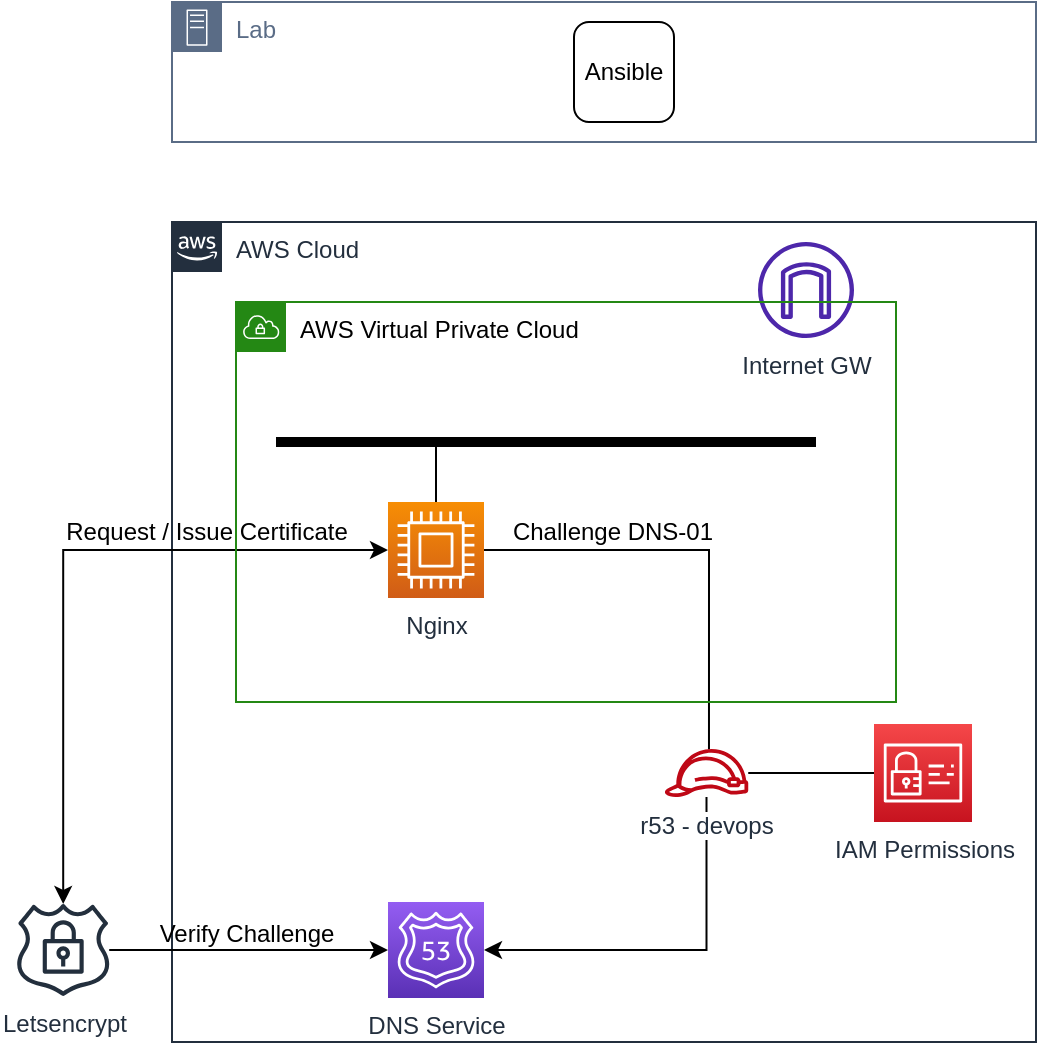 <mxfile version="26.1.1" pages="3">
  <diagram name="Page-1" id="67ASelDbU-JqlVoD8rDe">
    <mxGraphModel dx="227" dy="0" grid="1" gridSize="10" guides="1" tooltips="1" connect="1" arrows="1" fold="1" page="1" pageScale="1" pageWidth="827" pageHeight="1169" math="0" shadow="0">
      <root>
        <mxCell id="0" />
        <mxCell id="1" parent="0" />
        <mxCell id="lZ0pv3dm7adVu-ms15id-41" style="edgeStyle=orthogonalEdgeStyle;rounded=0;orthogonalLoop=1;jettySize=auto;html=1;entryX=1;entryY=0.5;entryDx=0;entryDy=0;entryPerimeter=0;" parent="1" source="lZ0pv3dm7adVu-ms15id-10" target="lZ0pv3dm7adVu-ms15id-12" edge="1">
          <mxGeometry relative="1" as="geometry">
            <mxPoint x="354" y="584" as="sourcePoint" />
            <mxPoint x="403" y="676" as="targetPoint" />
            <Array as="points">
              <mxPoint x="455" y="774" />
            </Array>
          </mxGeometry>
        </mxCell>
        <mxCell id="lZ0pv3dm7adVu-ms15id-6" value="" style="endArrow=none;html=1;rounded=0;strokeWidth=5;" parent="1" edge="1">
          <mxGeometry width="50" height="50" relative="1" as="geometry">
            <mxPoint x="240" y="520" as="sourcePoint" />
            <mxPoint x="510" y="520" as="targetPoint" />
          </mxGeometry>
        </mxCell>
        <mxCell id="lZ0pv3dm7adVu-ms15id-40" style="edgeStyle=orthogonalEdgeStyle;rounded=0;orthogonalLoop=1;jettySize=auto;html=1;exitX=1;exitY=0.5;exitDx=0;exitDy=0;exitPerimeter=0;entryX=0.529;entryY=0.01;entryDx=0;entryDy=0;entryPerimeter=0;endArrow=none;endFill=0;" parent="1" source="lZ0pv3dm7adVu-ms15id-1" target="lZ0pv3dm7adVu-ms15id-10" edge="1">
          <mxGeometry relative="1" as="geometry">
            <Array as="points">
              <mxPoint x="456" y="574" />
            </Array>
          </mxGeometry>
        </mxCell>
        <mxCell id="lZ0pv3dm7adVu-ms15id-1" value="&lt;span style=&quot;background-color: rgb(255, 255, 255);&quot;&gt;Nginx&lt;/span&gt;" style="sketch=0;points=[[0,0,0],[0.25,0,0],[0.5,0,0],[0.75,0,0],[1,0,0],[0,1,0],[0.25,1,0],[0.5,1,0],[0.75,1,0],[1,1,0],[0,0.25,0],[0,0.5,0],[0,0.75,0],[1,0.25,0],[1,0.5,0],[1,0.75,0]];outlineConnect=0;fontColor=#232F3E;gradientColor=#F78E04;gradientDirection=north;fillColor=#D05C17;strokeColor=#ffffff;dashed=0;verticalLabelPosition=bottom;verticalAlign=top;align=center;html=1;fontSize=12;fontStyle=0;aspect=fixed;shape=mxgraph.aws4.resourceIcon;resIcon=mxgraph.aws4.compute;" parent="1" vertex="1">
          <mxGeometry x="296" y="550" width="48" height="48" as="geometry" />
        </mxCell>
        <mxCell id="lZ0pv3dm7adVu-ms15id-7" value="" style="endArrow=none;html=1;rounded=0;entryX=0.5;entryY=0;entryDx=0;entryDy=0;entryPerimeter=0;" parent="1" target="lZ0pv3dm7adVu-ms15id-1" edge="1">
          <mxGeometry width="50" height="50" relative="1" as="geometry">
            <mxPoint x="320" y="520" as="sourcePoint" />
            <mxPoint x="300" y="400" as="targetPoint" />
          </mxGeometry>
        </mxCell>
        <mxCell id="lZ0pv3dm7adVu-ms15id-12" value="DNS Service" style="sketch=0;points=[[0,0,0],[0.25,0,0],[0.5,0,0],[0.75,0,0],[1,0,0],[0,1,0],[0.25,1,0],[0.5,1,0],[0.75,1,0],[1,1,0],[0,0.25,0],[0,0.5,0],[0,0.75,0],[1,0.25,0],[1,0.5,0],[1,0.75,0]];outlineConnect=0;fontColor=#232F3E;gradientColor=#945DF2;gradientDirection=north;fillColor=#5A30B5;strokeColor=#ffffff;dashed=0;verticalLabelPosition=bottom;verticalAlign=top;align=center;html=1;fontSize=12;fontStyle=0;aspect=fixed;shape=mxgraph.aws4.resourceIcon;resIcon=mxgraph.aws4.route_53;" parent="1" vertex="1">
          <mxGeometry x="296" y="750" width="48" height="48" as="geometry" />
        </mxCell>
        <mxCell id="lZ0pv3dm7adVu-ms15id-18" value="AWS Cloud" style="points=[[0,0],[0.25,0],[0.5,0],[0.75,0],[1,0],[1,0.25],[1,0.5],[1,0.75],[1,1],[0.75,1],[0.5,1],[0.25,1],[0,1],[0,0.75],[0,0.5],[0,0.25]];outlineConnect=0;gradientColor=none;html=1;whiteSpace=wrap;fontSize=12;fontStyle=0;container=1;pointerEvents=0;collapsible=0;recursiveResize=0;shape=mxgraph.aws4.group;grIcon=mxgraph.aws4.group_aws_cloud_alt;strokeColor=#232F3E;fillColor=none;verticalAlign=top;align=left;spacingLeft=30;fontColor=#232F3E;dashed=0;" parent="1" vertex="1">
          <mxGeometry x="188" y="410" width="432" height="410" as="geometry" />
        </mxCell>
        <mxCell id="lZ0pv3dm7adVu-ms15id-11" value="IAM Permissions" style="sketch=0;points=[[0,0,0],[0.25,0,0],[0.5,0,0],[0.75,0,0],[1,0,0],[0,1,0],[0.25,1,0],[0.5,1,0],[0.75,1,0],[1,1,0],[0,0.25,0],[0,0.5,0],[0,0.75,0],[1,0.25,0],[1,0.5,0],[1,0.75,0]];outlineConnect=0;fontColor=#232F3E;gradientColor=#F54749;gradientDirection=north;fillColor=#C7131F;strokeColor=#ffffff;dashed=0;verticalLabelPosition=bottom;verticalAlign=top;align=center;html=1;fontSize=12;fontStyle=0;aspect=fixed;shape=mxgraph.aws4.resourceIcon;resIcon=mxgraph.aws4.identity_and_access_management;" parent="lZ0pv3dm7adVu-ms15id-18" vertex="1">
          <mxGeometry x="351" y="251" width="49" height="49" as="geometry" />
        </mxCell>
        <mxCell id="lZ0pv3dm7adVu-ms15id-10" value="&lt;span style=&quot;background-color: rgb(255, 255, 255);&quot;&gt;r53 - devops&lt;/span&gt;" style="sketch=0;outlineConnect=0;fontColor=#232F3E;gradientColor=none;fillColor=#BF0816;strokeColor=none;dashed=0;verticalLabelPosition=bottom;verticalAlign=top;align=center;html=1;fontSize=12;fontStyle=0;aspect=fixed;pointerEvents=1;shape=mxgraph.aws4.role;" parent="lZ0pv3dm7adVu-ms15id-18" vertex="1">
          <mxGeometry x="246" y="263.5" width="42.55" height="24" as="geometry" />
        </mxCell>
        <mxCell id="lZ0pv3dm7adVu-ms15id-32" style="edgeStyle=orthogonalEdgeStyle;rounded=0;orthogonalLoop=1;jettySize=auto;html=1;exitX=0;exitY=0.5;exitDx=0;exitDy=0;exitPerimeter=0;endArrow=none;endFill=0;" parent="lZ0pv3dm7adVu-ms15id-18" source="lZ0pv3dm7adVu-ms15id-11" target="lZ0pv3dm7adVu-ms15id-10" edge="1">
          <mxGeometry relative="1" as="geometry" />
        </mxCell>
        <mxCell id="lZ0pv3dm7adVu-ms15id-24" value="Letsencrypt" style="sketch=0;outlineConnect=0;fontColor=#232F3E;gradientColor=none;fillColor=#232F3D;strokeColor=none;dashed=0;verticalLabelPosition=bottom;verticalAlign=top;align=center;html=1;fontSize=12;fontStyle=0;aspect=fixed;pointerEvents=1;shape=mxgraph.aws4.ssl_padlock;" parent="1" vertex="1">
          <mxGeometry x="110" y="751" width="47.21" height="46" as="geometry" />
        </mxCell>
        <mxCell id="lZ0pv3dm7adVu-ms15id-2" value="Internet GW" style="sketch=0;outlineConnect=0;fontColor=#232F3E;gradientColor=none;fillColor=#4D27AA;strokeColor=default;dashed=0;verticalLabelPosition=bottom;verticalAlign=top;align=center;html=1;fontSize=12;fontStyle=0;aspect=fixed;pointerEvents=1;shape=mxgraph.aws4.internet_gateway;" parent="1" vertex="1">
          <mxGeometry x="481" y="420" width="48" height="48" as="geometry" />
        </mxCell>
        <mxCell id="lZ0pv3dm7adVu-ms15id-26" value="Lab" style="points=[[0,0],[0.25,0],[0.5,0],[0.75,0],[1,0],[1,0.25],[1,0.5],[1,0.75],[1,1],[0.75,1],[0.5,1],[0.25,1],[0,1],[0,0.75],[0,0.5],[0,0.25]];outlineConnect=0;gradientColor=none;html=1;whiteSpace=wrap;fontSize=12;fontStyle=0;container=1;pointerEvents=0;collapsible=0;recursiveResize=0;shape=mxgraph.aws4.group;grIcon=mxgraph.aws4.group_on_premise;strokeColor=#5A6C86;fillColor=none;verticalAlign=top;align=left;spacingLeft=30;fontColor=#5A6C86;dashed=0;" parent="1" vertex="1">
          <mxGeometry x="188" y="300" width="432" height="70" as="geometry" />
        </mxCell>
        <mxCell id="lZ0pv3dm7adVu-ms15id-27" value="Ansible" style="rounded=1;whiteSpace=wrap;html=1;" parent="lZ0pv3dm7adVu-ms15id-26" vertex="1">
          <mxGeometry x="201" y="10" width="50" height="50" as="geometry" />
        </mxCell>
        <mxCell id="lZ0pv3dm7adVu-ms15id-34" style="edgeStyle=orthogonalEdgeStyle;rounded=0;orthogonalLoop=1;jettySize=auto;html=1;exitX=0;exitY=0.5;exitDx=0;exitDy=0;exitPerimeter=0;endArrow=classic;endFill=1;startArrow=classic;startFill=1;" parent="1" source="lZ0pv3dm7adVu-ms15id-1" target="lZ0pv3dm7adVu-ms15id-24" edge="1">
          <mxGeometry relative="1" as="geometry">
            <mxPoint x="330" y="608" as="sourcePoint" />
            <mxPoint x="330" y="760" as="targetPoint" />
          </mxGeometry>
        </mxCell>
        <mxCell id="lZ0pv3dm7adVu-ms15id-36" style="edgeStyle=orthogonalEdgeStyle;rounded=0;orthogonalLoop=1;jettySize=auto;html=1;exitX=0;exitY=0.5;exitDx=0;exitDy=0;exitPerimeter=0;endArrow=none;endFill=0;startArrow=classic;startFill=1;" parent="1" source="lZ0pv3dm7adVu-ms15id-12" target="lZ0pv3dm7adVu-ms15id-24" edge="1">
          <mxGeometry relative="1" as="geometry">
            <mxPoint x="461" y="759" as="sourcePoint" />
            <mxPoint x="461" y="654" as="targetPoint" />
          </mxGeometry>
        </mxCell>
        <mxCell id="lZ0pv3dm7adVu-ms15id-37" value="Request / Issue Certificate" style="text;html=1;align=center;verticalAlign=middle;resizable=0;points=[];autosize=1;strokeColor=none;fillColor=none;" parent="1" vertex="1">
          <mxGeometry x="125" y="550" width="160" height="30" as="geometry" />
        </mxCell>
        <mxCell id="lZ0pv3dm7adVu-ms15id-39" value="Verify Challenge" style="text;html=1;align=center;verticalAlign=middle;resizable=0;points=[];autosize=1;strokeColor=none;fillColor=none;" parent="1" vertex="1">
          <mxGeometry x="170" y="751" width="110" height="30" as="geometry" />
        </mxCell>
        <mxCell id="lZ0pv3dm7adVu-ms15id-3" value="&lt;font color=&quot;#000000&quot;&gt;AWS Virtual Private Cloud&lt;/font&gt;" style="points=[[0,0],[0.25,0],[0.5,0],[0.75,0],[1,0],[1,0.25],[1,0.5],[1,0.75],[1,1],[0.75,1],[0.5,1],[0.25,1],[0,1],[0,0.75],[0,0.5],[0,0.25]];outlineConnect=0;gradientColor=none;html=1;whiteSpace=wrap;fontSize=12;fontStyle=0;container=1;pointerEvents=0;collapsible=0;recursiveResize=0;shape=mxgraph.aws4.group;grIcon=mxgraph.aws4.group_vpc;strokeColor=#248814;fillColor=none;verticalAlign=top;align=left;spacingLeft=30;fontColor=#AAB7B8;dashed=0;" parent="1" vertex="1">
          <mxGeometry x="220" y="450" width="330" height="200" as="geometry" />
        </mxCell>
        <mxCell id="lZ0pv3dm7adVu-ms15id-17" value="Challenge DNS-01" style="text;html=1;align=center;verticalAlign=middle;resizable=0;points=[];autosize=1;strokeColor=none;fillColor=none;" parent="lZ0pv3dm7adVu-ms15id-3" vertex="1">
          <mxGeometry x="128" y="100" width="120" height="30" as="geometry" />
        </mxCell>
      </root>
    </mxGraphModel>
  </diagram>
  <diagram id="D_0UMnjxrWeCdcP4YXsn" name="Page-2">
    <mxGraphModel dx="1242" dy="821" grid="1" gridSize="10" guides="1" tooltips="1" connect="1" arrows="1" fold="1" page="1" pageScale="1" pageWidth="827" pageHeight="1169" math="0" shadow="0">
      <root>
        <mxCell id="0" />
        <mxCell id="1" parent="0" />
        <mxCell id="Xdlk1J8CxgUtdhjCWf6p-2" value="" style="endArrow=none;html=1;rounded=0;strokeWidth=5;" parent="1" edge="1">
          <mxGeometry width="50" height="50" relative="1" as="geometry">
            <mxPoint x="240" y="520" as="sourcePoint" />
            <mxPoint x="510" y="520" as="targetPoint" />
          </mxGeometry>
        </mxCell>
        <mxCell id="Xdlk1J8CxgUtdhjCWf6p-7" value="AWS Cloud" style="points=[[0,0],[0.25,0],[0.5,0],[0.75,0],[1,0],[1,0.25],[1,0.5],[1,0.75],[1,1],[0.75,1],[0.5,1],[0.25,1],[0,1],[0,0.75],[0,0.5],[0,0.25]];outlineConnect=0;gradientColor=none;html=1;whiteSpace=wrap;fontSize=12;fontStyle=0;container=1;pointerEvents=0;collapsible=0;recursiveResize=0;shape=mxgraph.aws4.group;grIcon=mxgraph.aws4.group_aws_cloud_alt;strokeColor=#232F3E;fillColor=none;verticalAlign=top;align=left;spacingLeft=30;fontColor=#232F3E;dashed=0;" parent="1" vertex="1">
          <mxGeometry x="188" y="410" width="392" height="270" as="geometry" />
        </mxCell>
        <mxCell id="Xdlk1J8CxgUtdhjCWf6p-12" value="Internet GW" style="sketch=0;outlineConnect=0;fontColor=#232F3E;gradientColor=none;fillColor=#4D27AA;strokeColor=default;dashed=0;verticalLabelPosition=bottom;verticalAlign=top;align=center;html=1;fontSize=12;fontStyle=0;aspect=fixed;pointerEvents=1;shape=mxgraph.aws4.internet_gateway;" parent="1" vertex="1">
          <mxGeometry x="481" y="420" width="48" height="48" as="geometry" />
        </mxCell>
        <mxCell id="Xdlk1J8CxgUtdhjCWf6p-13" value="Lab" style="points=[[0,0],[0.25,0],[0.5,0],[0.75,0],[1,0],[1,0.25],[1,0.5],[1,0.75],[1,1],[0.75,1],[0.5,1],[0.25,1],[0,1],[0,0.75],[0,0.5],[0,0.25]];outlineConnect=0;gradientColor=none;html=1;whiteSpace=wrap;fontSize=12;fontStyle=0;container=1;pointerEvents=0;collapsible=0;recursiveResize=0;shape=mxgraph.aws4.group;grIcon=mxgraph.aws4.group_on_premise;strokeColor=#5A6C86;fillColor=none;verticalAlign=top;align=left;spacingLeft=30;fontColor=#5A6C86;dashed=0;" parent="1" vertex="1">
          <mxGeometry x="188" y="300" width="392" height="70" as="geometry" />
        </mxCell>
        <mxCell id="Xdlk1J8CxgUtdhjCWf6p-19" value="&lt;font color=&quot;#000000&quot;&gt;AWS Virtual Private Cloud&lt;/font&gt;" style="points=[[0,0],[0.25,0],[0.5,0],[0.75,0],[1,0],[1,0.25],[1,0.5],[1,0.75],[1,1],[0.75,1],[0.5,1],[0.25,1],[0,1],[0,0.75],[0,0.5],[0,0.25]];outlineConnect=0;gradientColor=none;html=1;whiteSpace=wrap;fontSize=12;fontStyle=0;container=1;pointerEvents=0;collapsible=0;recursiveResize=0;shape=mxgraph.aws4.group;grIcon=mxgraph.aws4.group_vpc;strokeColor=#248814;fillColor=none;verticalAlign=top;align=left;spacingLeft=30;fontColor=#AAB7B8;dashed=0;" parent="1" vertex="1">
          <mxGeometry x="220" y="450" width="330" height="200" as="geometry" />
        </mxCell>
        <mxCell id="Xdlk1J8CxgUtdhjCWf6p-21" value="Public-Network" style="text;html=1;align=center;verticalAlign=middle;resizable=0;points=[];autosize=1;strokeColor=none;fillColor=none;" parent="Xdlk1J8CxgUtdhjCWf6p-19" vertex="1">
          <mxGeometry x="14" y="44" width="100" height="30" as="geometry" />
        </mxCell>
        <mxCell id="lOJYQG8SqoE4b2RJw7LU-11" value="" style="endArrow=none;html=1;rounded=0;strokeWidth=5;" edge="1" parent="Xdlk1J8CxgUtdhjCWf6p-19">
          <mxGeometry width="50" height="50" relative="1" as="geometry">
            <mxPoint x="19" y="140" as="sourcePoint" />
            <mxPoint x="289" y="140" as="targetPoint" />
          </mxGeometry>
        </mxCell>
        <mxCell id="zz8Nu5TNth3ruhGbhH-1-1" value="Private-Network" style="text;html=1;align=center;verticalAlign=middle;resizable=0;points=[];autosize=1;strokeColor=none;fillColor=none;" vertex="1" parent="Xdlk1J8CxgUtdhjCWf6p-19">
          <mxGeometry x="9" y="110" width="110" height="30" as="geometry" />
        </mxCell>
        <mxCell id="lOJYQG8SqoE4b2RJw7LU-1" value="" style="endArrow=none;html=1;rounded=0;strokeWidth=5;" edge="1" parent="1">
          <mxGeometry width="50" height="50" relative="1" as="geometry">
            <mxPoint x="1202" y="510" as="sourcePoint" />
            <mxPoint x="1472" y="510" as="targetPoint" />
          </mxGeometry>
        </mxCell>
        <mxCell id="lOJYQG8SqoE4b2RJw7LU-2" value="" style="endArrow=none;html=1;rounded=0;entryX=0.5;entryY=0;entryDx=0;entryDy=0;entryPerimeter=0;" edge="1" parent="1" target="lOJYQG8SqoE4b2RJw7LU-8">
          <mxGeometry width="50" height="50" relative="1" as="geometry">
            <mxPoint x="1336" y="510" as="sourcePoint" />
            <mxPoint x="1262" y="390" as="targetPoint" />
          </mxGeometry>
        </mxCell>
        <mxCell id="lOJYQG8SqoE4b2RJw7LU-3" value="AWS Cloud" style="points=[[0,0],[0.25,0],[0.5,0],[0.75,0],[1,0],[1,0.25],[1,0.5],[1,0.75],[1,1],[0.75,1],[0.5,1],[0.25,1],[0,1],[0,0.75],[0,0.5],[0,0.25]];outlineConnect=0;gradientColor=none;html=1;whiteSpace=wrap;fontSize=12;fontStyle=0;container=1;pointerEvents=0;collapsible=0;recursiveResize=0;shape=mxgraph.aws4.group;grIcon=mxgraph.aws4.group_aws_cloud_alt;strokeColor=#232F3E;fillColor=none;verticalAlign=top;align=left;spacingLeft=30;fontColor=#232F3E;dashed=0;" vertex="1" parent="1">
          <mxGeometry x="1150" y="400" width="392" height="270" as="geometry" />
        </mxCell>
        <mxCell id="lOJYQG8SqoE4b2RJw7LU-4" value="Internet GW" style="sketch=0;outlineConnect=0;fontColor=#232F3E;gradientColor=none;fillColor=#4D27AA;strokeColor=default;dashed=0;verticalLabelPosition=bottom;verticalAlign=top;align=center;html=1;fontSize=12;fontStyle=0;aspect=fixed;pointerEvents=1;shape=mxgraph.aws4.internet_gateway;" vertex="1" parent="1">
          <mxGeometry x="1443" y="410" width="48" height="48" as="geometry" />
        </mxCell>
        <mxCell id="lOJYQG8SqoE4b2RJw7LU-5" value="Lab" style="points=[[0,0],[0.25,0],[0.5,0],[0.75,0],[1,0],[1,0.25],[1,0.5],[1,0.75],[1,1],[0.75,1],[0.5,1],[0.25,1],[0,1],[0,0.75],[0,0.5],[0,0.25]];outlineConnect=0;gradientColor=none;html=1;whiteSpace=wrap;fontSize=12;fontStyle=0;container=1;pointerEvents=0;collapsible=0;recursiveResize=0;shape=mxgraph.aws4.group;grIcon=mxgraph.aws4.group_on_premise;strokeColor=#5A6C86;fillColor=none;verticalAlign=top;align=left;spacingLeft=30;fontColor=#5A6C86;dashed=0;" vertex="1" parent="1">
          <mxGeometry x="1150" y="290" width="392" height="70" as="geometry" />
        </mxCell>
        <mxCell id="lOJYQG8SqoE4b2RJw7LU-6" value="Ansible" style="rounded=1;whiteSpace=wrap;html=1;" vertex="1" parent="lOJYQG8SqoE4b2RJw7LU-5">
          <mxGeometry x="162" y="10" width="50" height="50" as="geometry" />
        </mxCell>
        <mxCell id="lOJYQG8SqoE4b2RJw7LU-7" value="&lt;font color=&quot;#000000&quot;&gt;AWS Virtual Private Cloud&lt;/font&gt;" style="points=[[0,0],[0.25,0],[0.5,0],[0.75,0],[1,0],[1,0.25],[1,0.5],[1,0.75],[1,1],[0.75,1],[0.5,1],[0.25,1],[0,1],[0,0.75],[0,0.5],[0,0.25]];outlineConnect=0;gradientColor=none;html=1;whiteSpace=wrap;fontSize=12;fontStyle=0;container=1;pointerEvents=0;collapsible=0;recursiveResize=0;shape=mxgraph.aws4.group;grIcon=mxgraph.aws4.group_vpc;strokeColor=#248814;fillColor=none;verticalAlign=top;align=left;spacingLeft=30;fontColor=#AAB7B8;dashed=0;" vertex="1" parent="1">
          <mxGeometry x="1182" y="440" width="330" height="200" as="geometry" />
        </mxCell>
        <mxCell id="lOJYQG8SqoE4b2RJw7LU-8" value="&lt;span style=&quot;background-color: rgb(255, 255, 255);&quot;&gt;Nginx&lt;/span&gt;" style="sketch=0;points=[[0,0,0],[0.25,0,0],[0.5,0,0],[0.75,0,0],[1,0,0],[0,1,0],[0.25,1,0],[0.5,1,0],[0.75,1,0],[1,1,0],[0,0.25,0],[0,0.5,0],[0,0.75,0],[1,0.25,0],[1,0.5,0],[1,0.75,0]];outlineConnect=0;fontColor=#232F3E;gradientColor=#F78E04;gradientDirection=north;fillColor=#D05C17;strokeColor=#ffffff;dashed=0;verticalLabelPosition=bottom;verticalAlign=top;align=center;html=1;fontSize=12;fontStyle=0;aspect=fixed;shape=mxgraph.aws4.resourceIcon;resIcon=mxgraph.aws4.compute;" vertex="1" parent="lOJYQG8SqoE4b2RJw7LU-7">
          <mxGeometry x="130" y="100" width="48" height="48" as="geometry" />
        </mxCell>
        <mxCell id="lOJYQG8SqoE4b2RJw7LU-9" value="Public-Network" style="text;html=1;align=center;verticalAlign=middle;resizable=0;points=[];autosize=1;strokeColor=none;fillColor=none;" vertex="1" parent="lOJYQG8SqoE4b2RJw7LU-7">
          <mxGeometry x="14" y="44" width="100" height="30" as="geometry" />
        </mxCell>
        <mxCell id="lOJYQG8SqoE4b2RJw7LU-10" style="edgeStyle=orthogonalEdgeStyle;rounded=0;orthogonalLoop=1;jettySize=auto;html=1;exitX=1;exitY=0.5;exitDx=0;exitDy=0;entryX=1;entryY=0.5;entryDx=0;entryDy=0;entryPerimeter=0;curved=1;strokeWidth=2;fillColor=#d5e8d4;strokeColor=#82b366;" edge="1" parent="1" source="lOJYQG8SqoE4b2RJw7LU-6" target="lOJYQG8SqoE4b2RJw7LU-8">
          <mxGeometry relative="1" as="geometry">
            <Array as="points">
              <mxPoint x="1402" y="325" />
              <mxPoint x="1402" y="564" />
            </Array>
          </mxGeometry>
        </mxCell>
      </root>
    </mxGraphModel>
  </diagram>
  <diagram id="hrEYW1fFJFVKnjMtn_vL" name="Page-3">
    <mxGraphModel dx="977" dy="444" grid="1" gridSize="10" guides="1" tooltips="1" connect="1" arrows="1" fold="1" page="1" pageScale="1" pageWidth="827" pageHeight="1169" math="0" shadow="0">
      <root>
        <mxCell id="0" />
        <mxCell id="1" parent="0" />
        <mxCell id="2GL5D9mMUKFZIzXFa9Rz-1" value="" style="endArrow=none;html=1;rounded=0;strokeWidth=5;" parent="1" edge="1">
          <mxGeometry width="50" height="50" relative="1" as="geometry">
            <mxPoint x="240" y="520" as="sourcePoint" />
            <mxPoint x="510" y="520" as="targetPoint" />
          </mxGeometry>
        </mxCell>
        <mxCell id="2GL5D9mMUKFZIzXFa9Rz-2" value="" style="endArrow=none;html=1;rounded=0;entryX=0.5;entryY=0;entryDx=0;entryDy=0;entryPerimeter=0;" parent="1" target="2GL5D9mMUKFZIzXFa9Rz-8" edge="1">
          <mxGeometry width="50" height="50" relative="1" as="geometry">
            <mxPoint x="374" y="520" as="sourcePoint" />
            <mxPoint x="300" y="400" as="targetPoint" />
          </mxGeometry>
        </mxCell>
        <mxCell id="2GL5D9mMUKFZIzXFa9Rz-3" value="AWS Cloud" style="points=[[0,0],[0.25,0],[0.5,0],[0.75,0],[1,0],[1,0.25],[1,0.5],[1,0.75],[1,1],[0.75,1],[0.5,1],[0.25,1],[0,1],[0,0.75],[0,0.5],[0,0.25]];outlineConnect=0;gradientColor=none;html=1;whiteSpace=wrap;fontSize=12;fontStyle=0;container=1;pointerEvents=0;collapsible=0;recursiveResize=0;shape=mxgraph.aws4.group;grIcon=mxgraph.aws4.group_aws_cloud_alt;strokeColor=#232F3E;fillColor=none;verticalAlign=top;align=left;spacingLeft=30;fontColor=#232F3E;dashed=0;" parent="1" vertex="1">
          <mxGeometry x="120" y="410" width="520" height="270" as="geometry" />
        </mxCell>
        <mxCell id="2GL5D9mMUKFZIzXFa9Rz-7" value="&lt;font color=&quot;#000000&quot;&gt;AWS Virtual Private Cloud&lt;/font&gt;" style="points=[[0,0],[0.25,0],[0.5,0],[0.75,0],[1,0],[1,0.25],[1,0.5],[1,0.75],[1,1],[0.75,1],[0.5,1],[0.25,1],[0,1],[0,0.75],[0,0.5],[0,0.25]];outlineConnect=0;gradientColor=none;html=1;whiteSpace=wrap;fontSize=12;fontStyle=0;container=1;pointerEvents=0;collapsible=0;recursiveResize=0;shape=mxgraph.aws4.group;grIcon=mxgraph.aws4.group_vpc;strokeColor=#248814;fillColor=none;verticalAlign=top;align=left;spacingLeft=30;fontColor=#AAB7B8;dashed=0;" parent="2GL5D9mMUKFZIzXFa9Rz-3" vertex="1">
          <mxGeometry x="31" y="30" width="459" height="210" as="geometry" />
        </mxCell>
        <mxCell id="2GL5D9mMUKFZIzXFa9Rz-8" value="&lt;span style=&quot;background-color: rgb(255, 255, 255);&quot;&gt;Nginx&lt;/span&gt;" style="sketch=0;points=[[0,0,0],[0.25,0,0],[0.5,0,0],[0.75,0,0],[1,0,0],[0,1,0],[0.25,1,0],[0.5,1,0],[0.75,1,0],[1,1,0],[0,0.25,0],[0,0.5,0],[0,0.75,0],[1,0.25,0],[1,0.5,0],[1,0.75,0]];outlineConnect=0;fontColor=#232F3E;gradientColor=#F78E04;gradientDirection=north;fillColor=#D05C17;strokeColor=#ffffff;dashed=0;verticalLabelPosition=bottom;verticalAlign=top;align=center;html=1;fontSize=12;fontStyle=0;aspect=fixed;shape=mxgraph.aws4.resourceIcon;resIcon=mxgraph.aws4.compute;" parent="2GL5D9mMUKFZIzXFa9Rz-7" vertex="1">
          <mxGeometry x="130" y="100" width="48" height="48" as="geometry" />
        </mxCell>
        <mxCell id="2GL5D9mMUKFZIzXFa9Rz-11" value="EC2-Docker" style="points=[[0,0],[0.25,0],[0.5,0],[0.75,0],[1,0],[1,0.25],[1,0.5],[1,0.75],[1,1],[0.75,1],[0.5,1],[0.25,1],[0,1],[0,0.75],[0,0.5],[0,0.25]];outlineConnect=0;gradientColor=none;html=1;whiteSpace=wrap;fontSize=12;fontStyle=0;container=1;pointerEvents=0;collapsible=0;recursiveResize=0;shape=mxgraph.aws4.group;grIcon=mxgraph.aws4.group_ec2_instance_contents;strokeColor=#D86613;fillColor=none;verticalAlign=top;align=left;spacingLeft=30;fontColor=#D86613;dashed=0;" parent="2GL5D9mMUKFZIzXFa9Rz-7" vertex="1">
          <mxGeometry x="30" y="35" width="400" height="145" as="geometry" />
        </mxCell>
        <mxCell id="2GL5D9mMUKFZIzXFa9Rz-4" value="Internet GW" style="sketch=0;outlineConnect=0;fontColor=#232F3E;gradientColor=none;fillColor=#4D27AA;strokeColor=default;dashed=0;verticalLabelPosition=bottom;verticalAlign=top;align=center;html=1;fontSize=12;fontStyle=0;aspect=fixed;pointerEvents=1;shape=mxgraph.aws4.internet_gateway;" parent="1" vertex="1">
          <mxGeometry x="481" y="420" width="48" height="48" as="geometry" />
        </mxCell>
        <mxCell id="2GL5D9mMUKFZIzXFa9Rz-5" value="Lab" style="points=[[0,0],[0.25,0],[0.5,0],[0.75,0],[1,0],[1,0.25],[1,0.5],[1,0.75],[1,1],[0.75,1],[0.5,1],[0.25,1],[0,1],[0,0.75],[0,0.5],[0,0.25]];outlineConnect=0;gradientColor=none;html=1;whiteSpace=wrap;fontSize=12;fontStyle=0;container=1;pointerEvents=0;collapsible=0;recursiveResize=0;shape=mxgraph.aws4.group;grIcon=mxgraph.aws4.group_on_premise;strokeColor=#5A6C86;fillColor=none;verticalAlign=top;align=left;spacingLeft=30;fontColor=#5A6C86;dashed=0;" parent="1" vertex="1">
          <mxGeometry x="188" y="300" width="392" height="70" as="geometry" />
        </mxCell>
        <mxCell id="2GL5D9mMUKFZIzXFa9Rz-6" value="Ansible" style="rounded=1;whiteSpace=wrap;html=1;" parent="2GL5D9mMUKFZIzXFa9Rz-5" vertex="1">
          <mxGeometry x="162" y="10" width="50" height="50" as="geometry" />
        </mxCell>
        <mxCell id="2GL5D9mMUKFZIzXFa9Rz-10" style="edgeStyle=orthogonalEdgeStyle;rounded=0;orthogonalLoop=1;jettySize=auto;html=1;exitX=1;exitY=0.5;exitDx=0;exitDy=0;entryX=1;entryY=0.5;entryDx=0;entryDy=0;entryPerimeter=0;curved=1;strokeWidth=2;fillColor=#d5e8d4;strokeColor=#82b366;" parent="1" source="2GL5D9mMUKFZIzXFa9Rz-6" target="2GL5D9mMUKFZIzXFa9Rz-8" edge="1">
          <mxGeometry relative="1" as="geometry">
            <Array as="points">
              <mxPoint x="440" y="335" />
              <mxPoint x="440" y="574" />
            </Array>
          </mxGeometry>
        </mxCell>
        <mxCell id="2GL5D9mMUKFZIzXFa9Rz-9" value="Public-Network" style="text;html=1;align=center;verticalAlign=middle;resizable=0;points=[];autosize=1;strokeColor=none;fillColor=none;" parent="1" vertex="1">
          <mxGeometry x="690" y="520" width="100" height="30" as="geometry" />
        </mxCell>
        <mxCell id="2GL5D9mMUKFZIzXFa9Rz-12" value="" style="sketch=0;aspect=fixed;html=1;points=[];align=center;image;fontSize=12;image=img/lib/mscae/Docker.svg;" parent="1" vertex="1">
          <mxGeometry x="670" y="427" width="50" height="41" as="geometry" />
        </mxCell>
      </root>
    </mxGraphModel>
  </diagram>
</mxfile>
